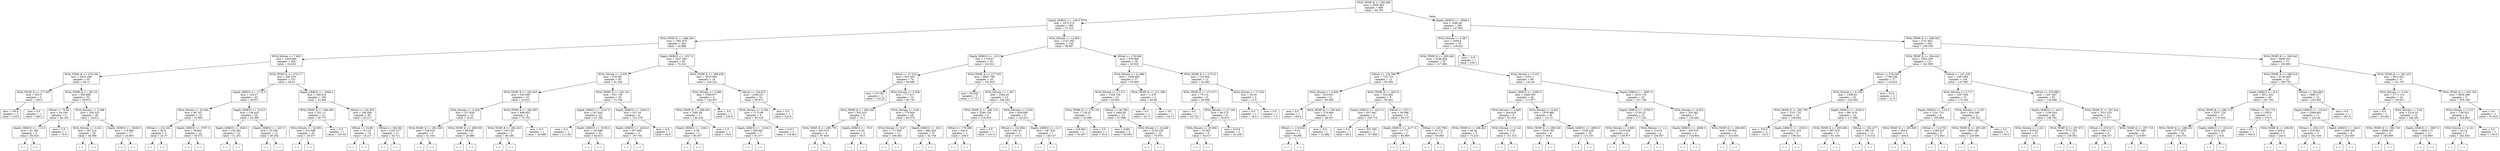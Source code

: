 digraph Tree {
node [shape=box] ;
0 [label="WOA_TEMP_K <= 292.695\nmse = 4565.662\nsamples = 668\nvalue = 94.785"] ;
1 [label="Depth_GEBCO <= -100.5\nmse = 2074.274\nsamples = 385\nvalue = 57.016"] ;
0 -> 1 [labeldistance=2.5, labelangle=45, headlabel="True"] ;
2 [label="WOA_TEMP_K <= 288.249\nmse = 1391.875\nsamples = 265\nvalue = 42.888"] ;
1 -> 2 ;
3 [label="WOA_Nitrate <= 7.642\nmse = 1004.884\nsamples = 206\nvalue = 34.453"] ;
2 -> 3 ;
4 [label="WOA_TEMP_K <= 279.234\nmse = 2423.189\nsamples = 55\nvalue = 49.15"] ;
3 -> 4 ;
5 [label="WOA_TEMP_K <= 277.497\nmse = 950.0\nsamples = 3\nvalue = 250.0"] ;
4 -> 5 ;
6 [label="mse = 100.0\nsamples = 2\nvalue = 220.0"] ;
5 -> 6 ;
7 [label="mse = 0.0\nsamples = 1\nvalue = 280.0"] ;
5 -> 7 ;
8 [label="WOA_TEMP_K <= 281.33\nmse = 550.899\nsamples = 52\nvalue = 39.915"] ;
4 -> 8 ;
9 [label="SWrad <= 79.85\nmse = 54.194\nsamples = 6\nvalue = 84.156"] ;
8 -> 9 ;
10 [label="Depth_GEBCO <= -113.5\nmse = 32.789\nsamples = 5\nvalue = 85.925"] ;
9 -> 10 ;
11 [label="(...)"] ;
10 -> 11 ;
18 [label="(...)"] ;
10 -> 18 ;
19 [label="mse = 0.0\nsamples = 1\nvalue = 70.0"] ;
9 -> 19 ;
20 [label="WOA_Nitrate <= 3.468\nmse = 356.325\nsamples = 46\nvalue = 34.811"] ;
8 -> 20 ;
21 [label="WOA_Nitrate <= 3.423\nmse = 387.216\nsamples = 29\nvalue = 40.586"] ;
20 -> 21 ;
22 [label="(...)"] ;
21 -> 22 ;
67 [label="(...)"] ;
21 -> 67 ;
70 [label="Depth_GEBCO <= -5430.5\nmse = 115.996\nsamples = 17\nvalue = 23.903"] ;
20 -> 70 ;
71 [label="(...)"] ;
70 -> 71 ;
72 [label="(...)"] ;
70 -> 72 ;
91 [label="WOA_TEMP_K <= 274.177\nmse = 345.519\nsamples = 151\nvalue = 28.81"] ;
3 -> 91 ;
92 [label="Depth_GEBCO <= -1715.5\nmse = 154.27\nsamples = 45\nvalue = 39.917"] ;
91 -> 92 ;
93 [label="WOA_Nitrate <= 22.494\nmse = 90.743\nsamples = 19\nvalue = 32.983"] ;
92 -> 93 ;
94 [label="SWrad <= 210.202\nmse = 62.8\nsamples = 5\nvalue = 24.37"] ;
93 -> 94 ;
95 [label="(...)"] ;
94 -> 95 ;
102 [label="(...)"] ;
94 -> 102 ;
103 [label="Depth_GEBCO <= -3797.5\nmse = 58.601\nsamples = 14\nvalue = 36.572"] ;
93 -> 103 ;
104 [label="(...)"] ;
103 -> 104 ;
119 [label="(...)"] ;
103 -> 119 ;
130 [label="Depth_GEBCO <= -510.0\nmse = 136.425\nsamples = 26\nvalue = 45.399"] ;
92 -> 130 ;
131 [label="Depth_GEBCO <= -649.5\nmse = 192.381\nsamples = 12\nvalue = 51.201"] ;
130 -> 131 ;
132 [label="(...)"] ;
131 -> 132 ;
141 [label="(...)"] ;
131 -> 141 ;
148 [label="Depth_GEBCO <= -447.5\nmse = 33.046\nsamples = 14\nvalue = 40.354"] ;
130 -> 148 ;
149 [label="(...)"] ;
148 -> 149 ;
158 [label="(...)"] ;
148 -> 158 ;
171 [label="Depth_GEBCO <= -4046.5\nmse = 349.614\nsamples = 106\nvalue = 23.464"] ;
91 -> 171 ;
172 [label="WOA_TEMP_K <= 286.095\nmse = 551.13\nsamples = 21\nvalue = 38.775"] ;
171 -> 172 ;
173 [label="WOA_Nitrate <= 18.085\nmse = 410.488\nsamples = 20\nvalue = 36.377"] ;
172 -> 173 ;
174 [label="(...)"] ;
173 -> 174 ;
187 [label="(...)"] ;
173 -> 187 ;
212 [label="mse = 0.0\nsamples = 1\nvalue = 103.53"] ;
172 -> 212 ;
213 [label="SWrad <= 191.652\nmse = 246.594\nsamples = 85\nvalue = 20.217"] ;
171 -> 213 ;
214 [label="SWrad <= 24.96\nmse = 76.119\nsamples = 74\nvalue = 18.217"] ;
213 -> 214 ;
215 [label="(...)"] ;
214 -> 215 ;
222 [label="(...)"] ;
214 -> 222 ;
305 [label="SWrad <= 204.561\nmse = 1243.477\nsamples = 11\nvalue = 34.711"] ;
213 -> 305 ;
306 [label="(...)"] ;
305 -> 306 ;
307 [label="(...)"] ;
305 -> 307 ;
326 [label="Depth_GEBCO <= -2317.0\nmse = 1627.593\nsamples = 59\nvalue = 72.322"] ;
2 -> 326 ;
327 [label="WOA_Nitrate <= 0.555\nmse = 678.581\nsamples = 45\nvalue = 61.334"] ;
326 -> 327 ;
328 [label="WOA_TEMP_K <= 292.003\nmse = 520.049\nsamples = 16\nvalue = 43.812"] ;
327 -> 328 ;
329 [label="WOA_Nitrate <= 0.329\nmse = 237.638\nsamples = 12\nvalue = 35.92"] ;
328 -> 329 ;
330 [label="WOA_TEMP_K <= 291.928\nmse = 184.518\nsamples = 9\nvalue = 41.554"] ;
329 -> 330 ;
331 [label="(...)"] ;
330 -> 331 ;
346 [label="(...)"] ;
330 -> 346 ;
347 [label="WOA_TEMP_K <= 289.038\nmse = 68.948\nsamples = 3\nvalue = 20.896"] ;
329 -> 347 ;
348 [label="(...)"] ;
347 -> 348 ;
349 [label="(...)"] ;
347 -> 349 ;
352 [label="WOA_TEMP_K <= 292.593\nmse = 489.652\nsamples = 4\nvalue = 72.752"] ;
328 -> 352 ;
353 [label="WOA_TEMP_K <= 292.423\nmse = 193.159\nsamples = 3\nvalue = 86.185"] ;
352 -> 353 ;
354 [label="(...)"] ;
353 -> 354 ;
357 [label="(...)"] ;
353 -> 357 ;
358 [label="mse = -0.0\nsamples = 1\nvalue = 45.886"] ;
352 -> 358 ;
359 [label="WOA_TEMP_K <= 291.151\nmse = 451.718\nsamples = 29\nvalue = 72.744"] ;
327 -> 359 ;
360 [label="Depth_GEBCO <= -5197.0\nmse = 247.942\nsamples = 23\nvalue = 67.195"] ;
359 -> 360 ;
361 [label="mse = 0.0\nsamples = 1\nvalue = 111.06"] ;
360 -> 361 ;
362 [label="Depth_GEBCO <= -5156.0\nmse = 142.686\nsamples = 22\nvalue = 64.615"] ;
360 -> 362 ;
363 [label="(...)"] ;
362 -> 363 ;
366 [label="(...)"] ;
362 -> 366 ;
395 [label="Depth_GEBCO <= -3545.5\nmse = 527.16\nsamples = 6\nvalue = 101.278"] ;
359 -> 395 ;
396 [label="Depth_GEBCO <= -4204.0\nmse = 357.696\nsamples = 5\nvalue = 107.341"] ;
395 -> 396 ;
397 [label="(...)"] ;
396 -> 397 ;
404 [label="(...)"] ;
396 -> 404 ;
405 [label="mse = -0.0\nsamples = 1\nvalue = 64.9"] ;
395 -> 405 ;
406 [label="WOA_TEMP_K <= 289.438\nmse = 3033.949\nsamples = 14\nvalue = 106.241"] ;
326 -> 406 ;
407 [label="WOA_Nitrate <= 3.099\nmse = 2589.677\nsamples = 4\nvalue = 144.567"] ;
406 -> 407 ;
408 [label="WOA_TEMP_K <= 289.405\nmse = 1582.08\nsamples = 3\nvalue = 130.228"] ;
407 -> 408 ;
409 [label="Depth_GEBCO <= -236.0\nmse = 0.59\nsamples = 2\nvalue = 90.457"] ;
408 -> 409 ;
410 [label="(...)"] ;
409 -> 410 ;
411 [label="(...)"] ;
409 -> 411 ;
412 [label="mse = 0.0\nsamples = 1\nvalue = 170.0"] ;
408 -> 412 ;
413 [label="mse = -0.0\nsamples = 1\nvalue = 230.6"] ;
407 -> 413 ;
414 [label="SWrad <= 254.672\nmse = 2304.527\nsamples = 10\nvalue = 89.473"] ;
406 -> 414 ;
415 [label="WOA_Nitrate <= 6.293\nmse = 1175.06\nsamples = 9\nvalue = 80.518"] ;
414 -> 415 ;
416 [label="Depth_GEBCO <= -1234.5\nmse = 685.981\nsamples = 7\nvalue = 61.577"] ;
415 -> 416 ;
417 [label="(...)"] ;
416 -> 417 ;
418 [label="(...)"] ;
416 -> 418 ;
427 [label="mse = 0.617\nsamples = 2\nvalue = 118.401"] ;
415 -> 427 ;
428 [label="mse = 0.0\nsamples = 1\nvalue = 223.8"] ;
414 -> 428 ;
429 [label="WOA_Nitrate <= 12.609\nmse = 2147.392\nsamples = 120\nvalue = 88.897"] ;
1 -> 429 ;
430 [label="Depth_GEBCO <= -22.0\nmse = 1738.97\nsamples = 92\nvalue = 102.611"] ;
429 -> 430 ;
431 [label="SWrad <= 27.518\nmse = 801.655\nsamples = 76\nvalue = 94.689"] ;
430 -> 431 ;
432 [label="mse = 315.507\nsamples = 2\nvalue = 132.25"] ;
431 -> 432 ;
433 [label="WOA_Nitrate <= 0.269\nmse = 777.017\nsamples = 74\nvalue = 93.725"] ;
431 -> 433 ;
434 [label="WOA_TEMP_K <= 290.226\nmse = 502.416\nsamples = 6\nvalue = 76.1"] ;
433 -> 434 ;
435 [label="WOA_TEMP_K <= 289.779\nmse = 493.015\nsamples = 4\nvalue = 87.833"] ;
434 -> 435 ;
436 [label="(...)"] ;
435 -> 436 ;
439 [label="(...)"] ;
435 -> 439 ;
440 [label="Depth_GEBCO <= -70.5\nmse = 0.25\nsamples = 2\nvalue = 58.5"] ;
434 -> 440 ;
441 [label="(...)"] ;
440 -> 441 ;
442 [label="(...)"] ;
440 -> 442 ;
443 [label="WOA_Nitrate <= 0.99\nmse = 770.934\nsamples = 68\nvalue = 95.373"] ;
433 -> 443 ;
444 [label="WOA_Nitrate <= 0.47\nmse = 171.599\nsamples = 11\nvalue = 106.081"] ;
443 -> 444 ;
445 [label="(...)"] ;
444 -> 445 ;
452 [label="(...)"] ;
444 -> 452 ;
463 [label="Depth_GEBCO <= -83.0\nmse = 882.445\nsamples = 57\nvalue = 92.758"] ;
443 -> 463 ;
464 [label="(...)"] ;
463 -> 464 ;
471 [label="(...)"] ;
463 -> 471 ;
538 [label="WOA_TEMP_K <= 277.555\nmse = 4641.788\nsamples = 16\nvalue = 145.825"] ;
430 -> 538 ;
539 [label="mse = 63.054\nsamples = 3\nvalue = 17.717"] ;
538 -> 539 ;
540 [label="WOA_Nitrate <= 1.067\nmse = 2364.26\nsamples = 13\nvalue = 166.053"] ;
538 -> 540 ;
541 [label="WOA_TEMP_K <= 290.116\nmse = 2290.139\nsamples = 4\nvalue = 216.833"] ;
540 -> 541 ;
542 [label="SWrad <= 178.386\nmse = 544.0\nsamples = 3\nvalue = 236.0"] ;
541 -> 542 ;
543 [label="(...)"] ;
542 -> 543 ;
546 [label="(...)"] ;
542 -> 546 ;
547 [label="mse = 0.0\nsamples = 1\nvalue = 121.0"] ;
541 -> 547 ;
548 [label="WOA_Nitrate <= 2.554\nmse = 659.006\nsamples = 9\nvalue = 142.615"] ;
540 -> 548 ;
549 [label="SWrad <= 142.994\nmse = 342.25\nsamples = 2\nvalue = 103.5"] ;
548 -> 549 ;
550 [label="(...)"] ;
549 -> 550 ;
551 [label="(...)"] ;
549 -> 551 ;
552 [label="Depth_GEBCO <= -12.5\nmse = 387.835\nsamples = 7\nvalue = 149.727"] ;
548 -> 552 ;
553 [label="(...)"] ;
552 -> 553 ;
556 [label="(...)"] ;
552 -> 556 ;
565 [label="SWrad <= 176.566\nmse = 970.068\nsamples = 28\nvalue = 45.623"] ;
429 -> 565 ;
566 [label="WOA_Nitrate <= 21.966\nmse = 1448.495\nsamples = 17\nvalue = 59.465"] ;
565 -> 566 ;
567 [label="WOA_Nitrate <= 17.371\nmse = 1528.729\nsamples = 15\nvalue = 63.961"] ;
566 -> 567 ;
568 [label="WOA_TEMP_K <= 276.134\nmse = 136.23\nsamples = 3\nvalue = 52.698"] ;
567 -> 568 ;
569 [label="mse = 218.963\nsamples = 2\nvalue = 54.497"] ;
568 -> 569 ;
570 [label="mse = 0.0\nsamples = 1\nvalue = 50.0"] ;
568 -> 570 ;
571 [label="SWrad <= 46.798\nmse = 1964.56\nsamples = 12\nvalue = 67.984"] ;
567 -> 571 ;
572 [label="mse = 0.681\nsamples = 2\nvalue = 50.035"] ;
571 -> 572 ;
573 [label="WOA_Nitrate <= 18.449\nmse = 2229.229\nsamples = 10\nvalue = 70.976"] ;
571 -> 573 ;
574 [label="(...)"] ;
573 -> 574 ;
575 [label="(...)"] ;
573 -> 575 ;
576 [label="WOA_TEMP_K <= 271.598\nmse = 1.479\nsamples = 2\nvalue = 30.99"] ;
566 -> 576 ;
577 [label="mse = 0.0\nsamples = 1\nvalue = 32.71"] ;
576 -> 577 ;
578 [label="mse = 0.0\nsamples = 1\nvalue = 30.13"] ;
576 -> 578 ;
579 [label="WOA_TEMP_K <= 273.52\nmse = 153.854\nsamples = 11\nvalue = 32.383"] ;
565 -> 579 ;
580 [label="WOA_TEMP_K <= 272.071\nmse = 79.131\nsamples = 9\nvalue = 36.568"] ;
579 -> 580 ;
581 [label="mse = 0.0\nsamples = 1\nvalue = 53.722"] ;
580 -> 581 ;
582 [label="WOA_Nitrate <= 27.194\nmse = 66.272\nsamples = 8\nvalue = 35.615"] ;
580 -> 582 ;
583 [label="WOA_Nitrate <= 20.836\nmse = 70.563\nsamples = 6\nvalue = 34.517"] ;
582 -> 583 ;
584 [label="(...)"] ;
583 -> 584 ;
585 [label="(...)"] ;
583 -> 585 ;
586 [label="mse = 8.619\nsamples = 2\nvalue = 41.108"] ;
582 -> 586 ;
587 [label="WOA_Nitrate <= 17.543\nmse = 30.25\nsamples = 2\nvalue = 12.5"] ;
579 -> 587 ;
588 [label="mse = 0.0\nsamples = 1\nvalue = 18.0"] ;
587 -> 588 ;
589 [label="mse = 0.0\nsamples = 1\nvalue = 7.0"] ;
587 -> 589 ;
590 [label="Depth_GEBCO <= -3908.5\nmse = 3260.46\nsamples = 283\nvalue = 147.662"] ;
0 -> 590 [labeldistance=2.5, labelangle=-45, headlabel="False"] ;
591 [label="WOA_Nitrate <= 6.367\nmse = 2500.8\nsamples = 79\nvalue = 119.922"] ;
590 -> 591 ;
592 [label="WOA_TEMP_K <= 295.049\nmse = 2296.604\nsamples = 78\nvalue = 117.884"] ;
591 -> 592 ;
593 [label="SWrad <= 152.369\nmse = 720.716\nsamples = 12\nvalue = 85.206"] ;
592 -> 593 ;
594 [label="WOA_Nitrate <= 0.409\nmse = 810.001\nsamples = 4\nvalue = 60.589"] ;
593 -> 594 ;
595 [label="mse = 0.0\nsamples = 1\nvalue = 109.2"] ;
594 -> 595 ;
596 [label="WOA_TEMP_K <= 293.942\nmse = 274.064\nsamples = 3\nvalue = 48.437"] ;
594 -> 596 ;
597 [label="SWrad <= 116.616\nmse = 0.03\nsamples = 2\nvalue = 64.991"] ;
596 -> 597 ;
598 [label="(...)"] ;
597 -> 598 ;
599 [label="(...)"] ;
597 -> 599 ;
600 [label="mse = -0.0\nsamples = 1\nvalue = 31.882"] ;
596 -> 600 ;
601 [label="WOA_TEMP_K <= 293.21\nmse = 325.826\nsamples = 8\nvalue = 95.462"] ;
593 -> 601 ;
602 [label="Depth_GEBCO <= -4217.0\nmse = 637.841\nsamples = 3\nvalue = 105.714"] ;
601 -> 602 ;
603 [label="mse = 0.0\nsamples = 1\nvalue = 99.2"] ;
602 -> 603 ;
604 [label="mse = 831.595\nsamples = 2\nvalue = 107.886"] ;
602 -> 604 ;
605 [label="SWrad <= 237.2\nmse = 90.996\nsamples = 5\nvalue = 90.337"] ;
601 -> 605 ;
606 [label="Depth_GEBCO <= -4177.5\nmse = 11.772\nsamples = 2\nvalue = 80.909"] ;
605 -> 606 ;
607 [label="(...)"] ;
606 -> 607 ;
608 [label="(...)"] ;
606 -> 608 ;
609 [label="SWrad <= 281.788\nmse = 53.212\nsamples = 3\nvalue = 95.993"] ;
605 -> 609 ;
610 [label="(...)"] ;
609 -> 610 ;
613 [label="(...)"] ;
609 -> 613 ;
614 [label="WOA_Nitrate <= 0.251\nmse = 2352.1\nsamples = 66\nvalue = 123.44"] ;
592 -> 614 ;
615 [label="Depth_GEBCO <= -5283.5\nmse = 1849.593\nsamples = 46\nvalue = 111.877"] ;
614 -> 615 ;
616 [label="WOA_Nitrate <= 0.082\nmse = 264.616\nsamples = 8\nvalue = 81.916"] ;
615 -> 616 ;
617 [label="WOA_TEMP_K <= 298.462\nmse = 46.26\nsamples = 5\nvalue = 71.225"] ;
616 -> 617 ;
618 [label="(...)"] ;
617 -> 618 ;
621 [label="(...)"] ;
617 -> 621 ;
624 [label="WOA_Nitrate <= 0.142\nmse = 71.258\nsamples = 3\nvalue = 101.515"] ;
616 -> 624 ;
625 [label="(...)"] ;
624 -> 625 ;
628 [label="(...)"] ;
624 -> 628 ;
629 [label="WOA_Nitrate <= 0.022\nmse = 1976.984\nsamples = 38\nvalue = 121.31"] ;
615 -> 629 ;
630 [label="WOA_TEMP_K <= 298.526\nmse = 1918.794\nsamples = 6\nvalue = 168.2"] ;
629 -> 630 ;
631 [label="(...)"] ;
630 -> 631 ;
636 [label="(...)"] ;
630 -> 636 ;
641 [label="Depth_GEBCO <= -4990.5\nmse = 1538.228\nsamples = 32\nvalue = 113.155"] ;
629 -> 641 ;
642 [label="(...)"] ;
641 -> 642 ;
653 [label="(...)"] ;
641 -> 653 ;
702 [label="Depth_GEBCO <= -4607.0\nmse = 2453.719\nsamples = 20\nvalue = 151.748"] ;
614 -> 702 ;
703 [label="Depth_GEBCO <= -4795.5\nmse = 2735.23\nsamples = 13\nvalue = 177.152"] ;
702 -> 703 ;
704 [label="WOA_Nitrate <= 0.683\nmse = 1219.039\nsamples = 9\nvalue = 150.877"] ;
703 -> 704 ;
705 [label="(...)"] ;
704 -> 705 ;
710 [label="(...)"] ;
704 -> 710 ;
721 [label="WOA_Nitrate <= 1.4\nmse = 1210.6\nsamples = 4\nvalue = 234.957"] ;
703 -> 721 ;
722 [label="(...)"] ;
721 -> 722 ;
725 [label="(...)"] ;
721 -> 725 ;
726 [label="WOA_Nitrate <= 0.616\nmse = 335.362\nsamples = 7\nvalue = 120.481"] ;
702 -> 726 ;
727 [label="Depth_GEBCO <= -4069.0\nmse = 100.976\nsamples = 4\nvalue = 134.904"] ;
726 -> 727 ;
728 [label="(...)"] ;
727 -> 728 ;
733 [label="(...)"] ;
727 -> 733 ;
734 [label="WOA_TEMP_K <= 298.606\nmse = 82.991\nsamples = 3\nvalue = 103.655"] ;
726 -> 734 ;
735 [label="(...)"] ;
734 -> 735 ;
736 [label="(...)"] ;
734 -> 736 ;
739 [label="mse = -0.0\nsamples = 1\nvalue = 239.1"] ;
591 -> 739 ;
740 [label="WOA_TEMP_K <= 298.362\nmse = 3147.601\nsamples = 204\nvalue = 158.109"] ;
590 -> 740 ;
741 [label="WOA_TEMP_K <= 294.442\nmse = 1602.209\nsamples = 131\nvalue = 141.059"] ;
740 -> 741 ;
742 [label="SWrad <= 278.549\nmse = 1746.526\nsamples = 27\nvalue = 118.625"] ;
741 -> 742 ;
743 [label="WOA_Nitrate <= 0.159\nmse = 1398.82\nsamples = 25\nvalue = 124.305"] ;
742 -> 743 ;
744 [label="WOA_TEMP_K <= 292.795\nmse = 1331.732\nsamples = 10\nvalue = 146.694"] ;
743 -> 744 ;
745 [label="mse = 376.0\nsamples = 4\nvalue = 122.0"] ;
744 -> 745 ;
746 [label="Depth_GEBCO <= -1593.0\nmse = 1352.253\nsamples = 6\nvalue = 159.041"] ;
744 -> 746 ;
747 [label="(...)"] ;
746 -> 747 ;
752 [label="(...)"] ;
746 -> 752 ;
757 [label="Depth_GEBCO <= -3235.5\nmse = 981.474\nsamples = 15\nvalue = 111.388"] ;
743 -> 757 ;
758 [label="WOA_TEMP_K <= 293.838\nmse = 287.974\nsamples = 3\nvalue = 81.438"] ;
757 -> 758 ;
759 [label="(...)"] ;
758 -> 759 ;
760 [label="(...)"] ;
758 -> 760 ;
763 [label="SWrad <= 252.477\nmse = 882.18\nsamples = 12\nvalue = 118.518"] ;
757 -> 763 ;
764 [label="(...)"] ;
763 -> 764 ;
779 [label="(...)"] ;
763 -> 779 ;
780 [label="mse = 32.0\nsamples = 2\nvalue = 41.0"] ;
742 -> 780 ;
781 [label="SWrad <= 147.108\nmse = 1367.084\nsamples = 104\nvalue = 147.683"] ;
741 -> 781 ;
782 [label="WOA_Nitrate <= 0.717\nmse = 1567.954\nsamples = 13\nvalue = 174.243"] ;
781 -> 782 ;
783 [label="Depth_GEBCO <= -153.0\nmse = 1241.751\nsamples = 9\nvalue = 185.884"] ;
782 -> 783 ;
784 [label="WOA_TEMP_K <= 295.938\nmse = 504.0\nsamples = 3\nvalue = 204.0"] ;
783 -> 784 ;
785 [label="(...)"] ;
784 -> 785 ;
786 [label="(...)"] ;
784 -> 786 ;
787 [label="SWrad <= 114.782\nmse = 1366.831\nsamples = 6\nvalue = 172.943"] ;
783 -> 787 ;
788 [label="(...)"] ;
787 -> 788 ;
789 [label="(...)"] ;
787 -> 789 ;
794 [label="WOA_Nitrate <= 1.207\nmse = 920.598\nsamples = 4\nvalue = 139.322"] ;
782 -> 794 ;
795 [label="WOA_TEMP_K <= 295.495\nmse = 809.188\nsamples = 3\nvalue = 129.096"] ;
794 -> 795 ;
796 [label="(...)"] ;
795 -> 796 ;
799 [label="(...)"] ;
795 -> 799 ;
800 [label="mse = 0.0\nsamples = 1\nvalue = 170.0"] ;
794 -> 800 ;
801 [label="SWrad <= 275.698\nmse = 1247.847\nsamples = 91\nvalue = 144.488"] ;
781 -> 801 ;
802 [label="Depth_GEBCO <= -49.0\nmse = 1156.554\nsamples = 80\nvalue = 140.791"] ;
801 -> 802 ;
803 [label="WOA_Nitrate <= 2.221\nmse = 879.63\nsamples = 57\nvalue = 133.3"] ;
802 -> 803 ;
804 [label="(...)"] ;
803 -> 804 ;
891 [label="(...)"] ;
803 -> 891 ;
894 [label="WOA_TEMP_K <= 297.872\nmse = 1372.704\nsamples = 23\nvalue = 156.561"] ;
802 -> 894 ;
895 [label="(...)"] ;
894 -> 895 ;
918 [label="(...)"] ;
894 -> 918 ;
921 [label="WOA_TEMP_K <= 297.344\nmse = 1012.323\nsamples = 11\nvalue = 173.577"] ;
801 -> 921 ;
922 [label="SWrad <= 278.311\nmse = 789.172\nsamples = 9\nvalue = 164.257"] ;
921 -> 922 ;
923 [label="(...)"] ;
922 -> 923 ;
924 [label="(...)"] ;
922 -> 924 ;
935 [label="WOA_TEMP_K <= 297.718\nmse = 167.689\nsamples = 2\nvalue = 210.857"] ;
921 -> 935 ;
936 [label="(...)"] ;
935 -> 936 ;
937 [label="(...)"] ;
935 -> 937 ;
938 [label="WOA_TEMP_K <= 300.542\nmse = 4400.531\nsamples = 73\nvalue = 184.863"] ;
740 -> 938 ;
939 [label="WOA_TEMP_K <= 299.518\nmse = 4136.006\nsamples = 52\nvalue = 196.733"] ;
938 -> 939 ;
940 [label="Depth_GEBCO <= -9.0\nmse = 3611.433\nsamples = 40\nvalue = 181.793"] ;
939 -> 940 ;
941 [label="WOA_TEMP_K <= 299.112\nmse = 3257.716\nsamples = 37\nvalue = 176.364"] ;
940 -> 941 ;
942 [label="WOA_TEMP_K <= 298.451\nmse = 2775.879\nsamples = 32\nvalue = 184.374"] ;
941 -> 942 ;
943 [label="(...)"] ;
942 -> 943 ;
944 [label="(...)"] ;
942 -> 944 ;
977 [label="Depth_GEBCO <= -1612.0\nmse = 2314.286\nsamples = 5\nvalue = 110.0"] ;
941 -> 977 ;
978 [label="(...)"] ;
977 -> 978 ;
979 [label="(...)"] ;
977 -> 979 ;
984 [label="SWrad <= 162.731\nmse = 1100.0\nsamples = 3\nvalue = 270.0"] ;
940 -> 984 ;
985 [label="mse = 0.0\nsamples = 1\nvalue = 300.0"] ;
984 -> 985 ;
986 [label="WOA_TEMP_K <= 298.89\nmse = 400.0\nsamples = 2\nvalue = 240.0"] ;
984 -> 986 ;
987 [label="(...)"] ;
986 -> 987 ;
988 [label="(...)"] ;
986 -> 988 ;
989 [label="SWrad <= 304.905\nmse = 2885.277\nsamples = 12\nvalue = 243.593"] ;
939 -> 989 ;
990 [label="Depth_GEBCO <= -1519.5\nmse = 2584.802\nsamples = 11\nvalue = 233.44"] ;
989 -> 990 ;
991 [label="SWrad <= 236.115\nmse = 819.661\nsamples = 3\nvalue = 161.339"] ;
990 -> 991 ;
992 [label="(...)"] ;
991 -> 992 ;
993 [label="(...)"] ;
991 -> 993 ;
996 [label="Depth_GEBCO <= -140.5\nmse = 1299.556\nsamples = 8\nvalue = 252.667"] ;
990 -> 996 ;
997 [label="(...)"] ;
996 -> 997 ;
998 [label="(...)"] ;
996 -> 998 ;
1003 [label="mse = 0.0\nsamples = 1\nvalue = 307.9"] ;
989 -> 1003 ;
1004 [label="WOA_TEMP_K <= 302.232\nmse = 3612.621\nsamples = 21\nvalue = 151.107"] ;
938 -> 1004 ;
1005 [label="WOA_Nitrate <= 0.031\nmse = 2771.114\nsamples = 16\nvalue = 138.627"] ;
1004 -> 1005 ;
1006 [label="mse = 0.0\nsamples = 1\nvalue = 45.455"] ;
1005 -> 1006 ;
1007 [label="WOA_Nitrate <= 0.04\nmse = 2218.33\nsamples = 15\nvalue = 146.391"] ;
1005 -> 1007 ;
1008 [label="WOA_TEMP_K <= 300.736\nmse = 2098.765\nsamples = 4\nvalue = 168.889"] ;
1007 -> 1008 ;
1009 [label="(...)"] ;
1008 -> 1009 ;
1010 [label="(...)"] ;
1008 -> 1010 ;
1013 [label="Depth_GEBCO <= -3827.5\nmse = 1804.173\nsamples = 11\nvalue = 132.893"] ;
1007 -> 1013 ;
1014 [label="(...)"] ;
1013 -> 1014 ;
1015 [label="(...)"] ;
1013 -> 1015 ;
1034 [label="WOA_TEMP_K <= 302.744\nmse = 3659.348\nsamples = 5\nvalue = 205.189"] ;
1004 -> 1034 ;
1035 [label="WOA_Nitrate <= 0.23\nmse = 738.323\nsamples = 4\nvalue = 229.863"] ;
1034 -> 1035 ;
1036 [label="WOA_Nitrate <= 0.101\nmse = 82.34\nsamples = 3\nvalue = 242.829"] ;
1035 -> 1036 ;
1037 [label="(...)"] ;
1036 -> 1037 ;
1038 [label="(...)"] ;
1036 -> 1038 ;
1041 [label="mse = 0.0\nsamples = 1\nvalue = 178.0"] ;
1035 -> 1041 ;
1042 [label="mse = 0.0\nsamples = 1\nvalue = 81.818"] ;
1034 -> 1042 ;
}